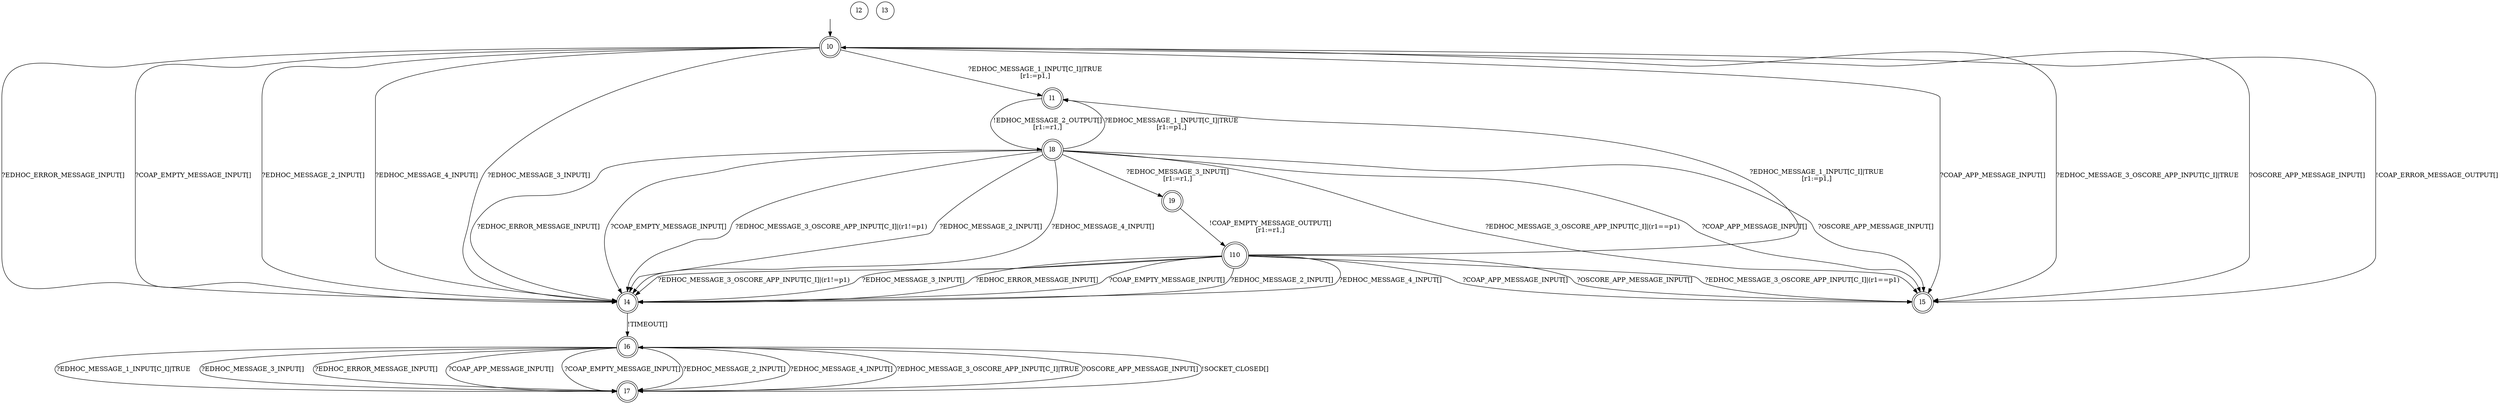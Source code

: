 digraph RA {
"" [shape=none,label=<>]
"l0" [shape=doublecircle]
"l1" [shape=doublecircle]
"l2" [shape=circle]
"l3" [shape=circle]
"l4" [shape=doublecircle]
"l5" [shape=doublecircle]
"l6" [shape=doublecircle]
"l7" [shape=doublecircle]
"l8" [shape=doublecircle]
"l9" [shape=doublecircle]
"l10" [shape=doublecircle]
"" -> "l0"
"l0" -> "l1" [label=<?EDHOC_MESSAGE_1_INPUT[C_I]|TRUE<BR />[r1:=p1,]>]
"l0" -> "l4" [label=<?EDHOC_MESSAGE_3_INPUT[]>]
"l0" -> "l4" [label=<?EDHOC_ERROR_MESSAGE_INPUT[]>]
"l0" -> "l4" [label=<?COAP_EMPTY_MESSAGE_INPUT[]>]
"l0" -> "l4" [label=<?EDHOC_MESSAGE_2_INPUT[]>]
"l0" -> "l4" [label=<?EDHOC_MESSAGE_4_INPUT[]>]
"l0" -> "l5" [label=<?COAP_APP_MESSAGE_INPUT[]>]
"l0" -> "l5" [label=<?EDHOC_MESSAGE_3_OSCORE_APP_INPUT[C_I]|TRUE>]
"l0" -> "l5" [label=<?OSCORE_APP_MESSAGE_INPUT[]>]
"l1" -> "l8" [label=<!EDHOC_MESSAGE_2_OUTPUT[]<BR />[r1:=r1,]>]
"l4" -> "l6" [label=<!TIMEOUT[]>]
"l5" -> "l0" [label=<!COAP_ERROR_MESSAGE_OUTPUT[]>]
"l6" -> "l7" [label=<?EDHOC_MESSAGE_1_INPUT[C_I]|TRUE>]
"l6" -> "l7" [label=<?EDHOC_MESSAGE_3_INPUT[]>]
"l6" -> "l7" [label=<?EDHOC_ERROR_MESSAGE_INPUT[]>]
"l6" -> "l7" [label=<?COAP_APP_MESSAGE_INPUT[]>]
"l6" -> "l7" [label=<?COAP_EMPTY_MESSAGE_INPUT[]>]
"l6" -> "l7" [label=<?EDHOC_MESSAGE_2_INPUT[]>]
"l6" -> "l7" [label=<?EDHOC_MESSAGE_4_INPUT[]>]
"l6" -> "l7" [label=<?EDHOC_MESSAGE_3_OSCORE_APP_INPUT[C_I]|TRUE>]
"l6" -> "l7" [label=<?OSCORE_APP_MESSAGE_INPUT[]>]
"l7" -> "l6" [label=<!SOCKET_CLOSED[]>]
"l8" -> "l1" [label=<?EDHOC_MESSAGE_1_INPUT[C_I]|TRUE<BR />[r1:=p1,]>]
"l8" -> "l4" [label=<?EDHOC_ERROR_MESSAGE_INPUT[]>]
"l8" -> "l4" [label=<?COAP_EMPTY_MESSAGE_INPUT[]>]
"l8" -> "l4" [label=<?EDHOC_MESSAGE_2_INPUT[]>]
"l8" -> "l4" [label=<?EDHOC_MESSAGE_4_INPUT[]>]
"l8" -> "l4" [label=<?EDHOC_MESSAGE_3_OSCORE_APP_INPUT[C_I]|(r1!=p1)>]
"l8" -> "l5" [label=<?EDHOC_MESSAGE_3_OSCORE_APP_INPUT[C_I]|(r1==p1)>]
"l8" -> "l5" [label=<?COAP_APP_MESSAGE_INPUT[]>]
"l8" -> "l5" [label=<?OSCORE_APP_MESSAGE_INPUT[]>]
"l8" -> "l9" [label=<?EDHOC_MESSAGE_3_INPUT[]<BR />[r1:=r1,]>]
"l9" -> "l10" [label=<!COAP_EMPTY_MESSAGE_OUTPUT[]<BR />[r1:=r1,]>]
"l10" -> "l1" [label=<?EDHOC_MESSAGE_1_INPUT[C_I]|TRUE<BR />[r1:=p1,]>]
"l10" -> "l4" [label=<?EDHOC_MESSAGE_3_INPUT[]>]
"l10" -> "l4" [label=<?EDHOC_ERROR_MESSAGE_INPUT[]>]
"l10" -> "l4" [label=<?COAP_EMPTY_MESSAGE_INPUT[]>]
"l10" -> "l4" [label=<?EDHOC_MESSAGE_2_INPUT[]>]
"l10" -> "l4" [label=<?EDHOC_MESSAGE_4_INPUT[]>]
"l10" -> "l4" [label=<?EDHOC_MESSAGE_3_OSCORE_APP_INPUT[C_I]|(r1!=p1)>]
"l10" -> "l5" [label=<?EDHOC_MESSAGE_3_OSCORE_APP_INPUT[C_I]|(r1==p1)>]
"l10" -> "l5" [label=<?COAP_APP_MESSAGE_INPUT[]>]
"l10" -> "l5" [label=<?OSCORE_APP_MESSAGE_INPUT[]>]
}
